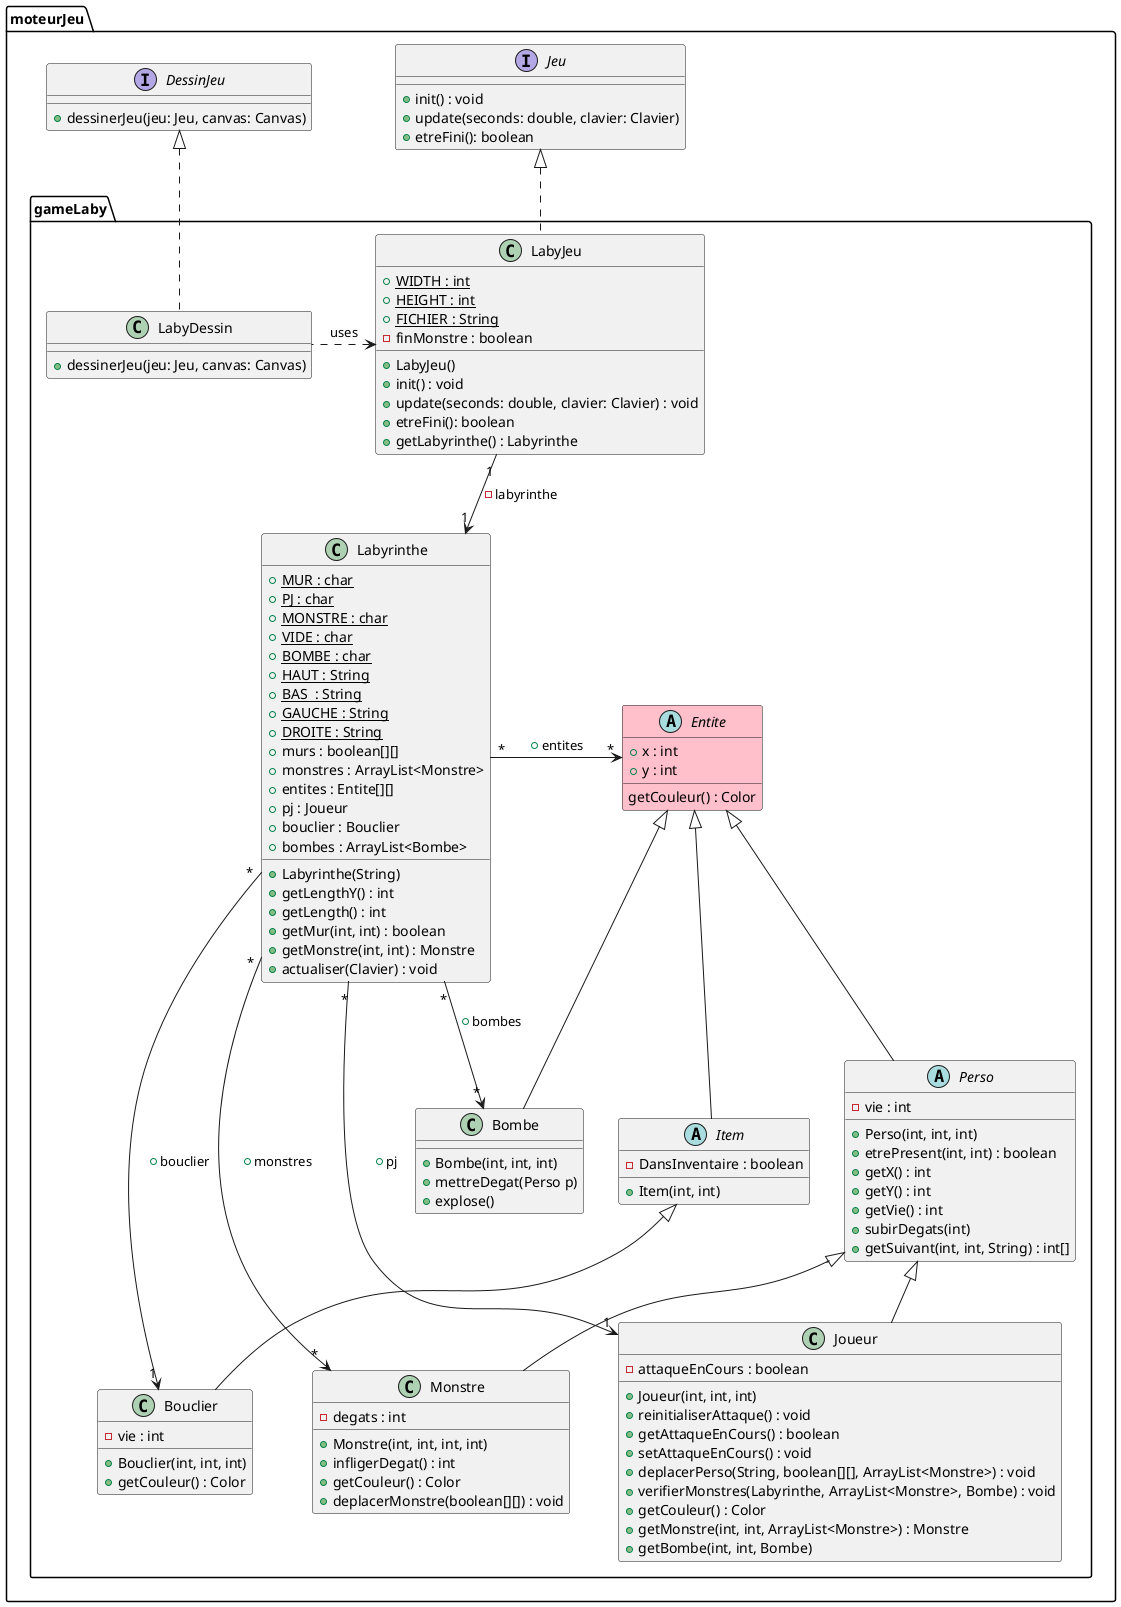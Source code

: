 @startuml
package moteurJeu {

interface Jeu{
+ init() : void
+ update(seconds: double, clavier: Clavier)
+ etreFini(): boolean
}


interface DessinJeu {
+ dessinerJeu(jeu: Jeu, canvas: Canvas)
}

package gameLaby{

class LabyJeu{
+ {static} WIDTH : int
+ {static} HEIGHT : int
+ {static} FICHIER : String
- finMonstre : boolean
+ LabyJeu()
+ init() : void
+ update(seconds: double, clavier: Clavier) : void
+ etreFini(): boolean
+ getLabyrinthe() : Labyrinthe
}

class Labyrinthe {
  + {static} MUR : char
  + {static} PJ : char
  + {static} MONSTRE : char
  + {static} VIDE : char
  + {static} BOMBE : char
  + {static} HAUT : String
  + {static} BAS  : String
  + {static} GAUCHE : String
  + {static} DROITE : String
  + murs : boolean[][]
  + monstres : ArrayList<Monstre>
  + entites : Entite[][]
  + pj : Joueur
  + bouclier : Bouclier
  + bombes : ArrayList<Bombe>
  + Labyrinthe(String)
  + getLengthY() : int
  + getLength() : int
  + getMur(int, int) : boolean
  + getMonstre(int, int) : Monstre
  + actualiser(Clavier) : void
}


Jeu <|.. LabyJeu


LabyJeu "1" --> "1" Labyrinthe : -labyrinthe


class LabyDessin{
+ dessinerJeu(jeu: Jeu, canvas: Canvas)
}

DessinJeu <|.. LabyDessin
LabyJeu <. LabyDessin:uses

abstract class Entite #pink {
  + x : int
  + y : int
  getCouleur() : Color
}

abstract class Perso extends Entite {
  - vie : int
  + Perso(int, int, int)
  + etrePresent(int, int) : boolean
  + getX() : int
  + getY() : int
  + getVie() : int
  + subirDegats(int)
  + getSuivant(int, int, String) : int[]
}


class Monstre extends Perso {
  - degats : int
  + Monstre(int, int, int, int)
  + infligerDegat() : int
  + getCouleur() : Color
  + deplacerMonstre(boolean[][]) : void
}
class Bombe extends Entite {
  + Bombe(int, int, int)
  + mettreDegat(Perso p)
  + explose()
}
class Joueur extends Perso{
  - attaqueEnCours : boolean
  + Joueur(int, int, int)
  + reinitialiserAttaque() : void
  + getAttaqueEnCours() : boolean
  + setAttaqueEnCours() : void
  + deplacerPerso(String, boolean[][], ArrayList<Monstre>) : void
  + verifierMonstres(Labyrinthe, ArrayList<Monstre>, Bombe) : void
  + getCouleur() : Color
  + getMonstre(int, int, ArrayList<Monstre>) : Monstre
  + getBombe(int, int, Bombe)
}

abstract class Item extends Entite {
  - DansInventaire : boolean
  + Item(int, int)
}

class Bouclier extends Item {
  - vie : int
  + Bouclier(int, int, int)
  + getCouleur() : Color
}

Labyrinthe "*" -> "*" Entite : + entites
Labyrinthe "*" -> "*" Monstre : + monstres
Labyrinthe "*" -> "1" Joueur : + pj
Labyrinthe "*" -> "1" Bouclier : + bouclier
Labyrinthe "*" -> "*" Bombe : + bombes
}
@enduml